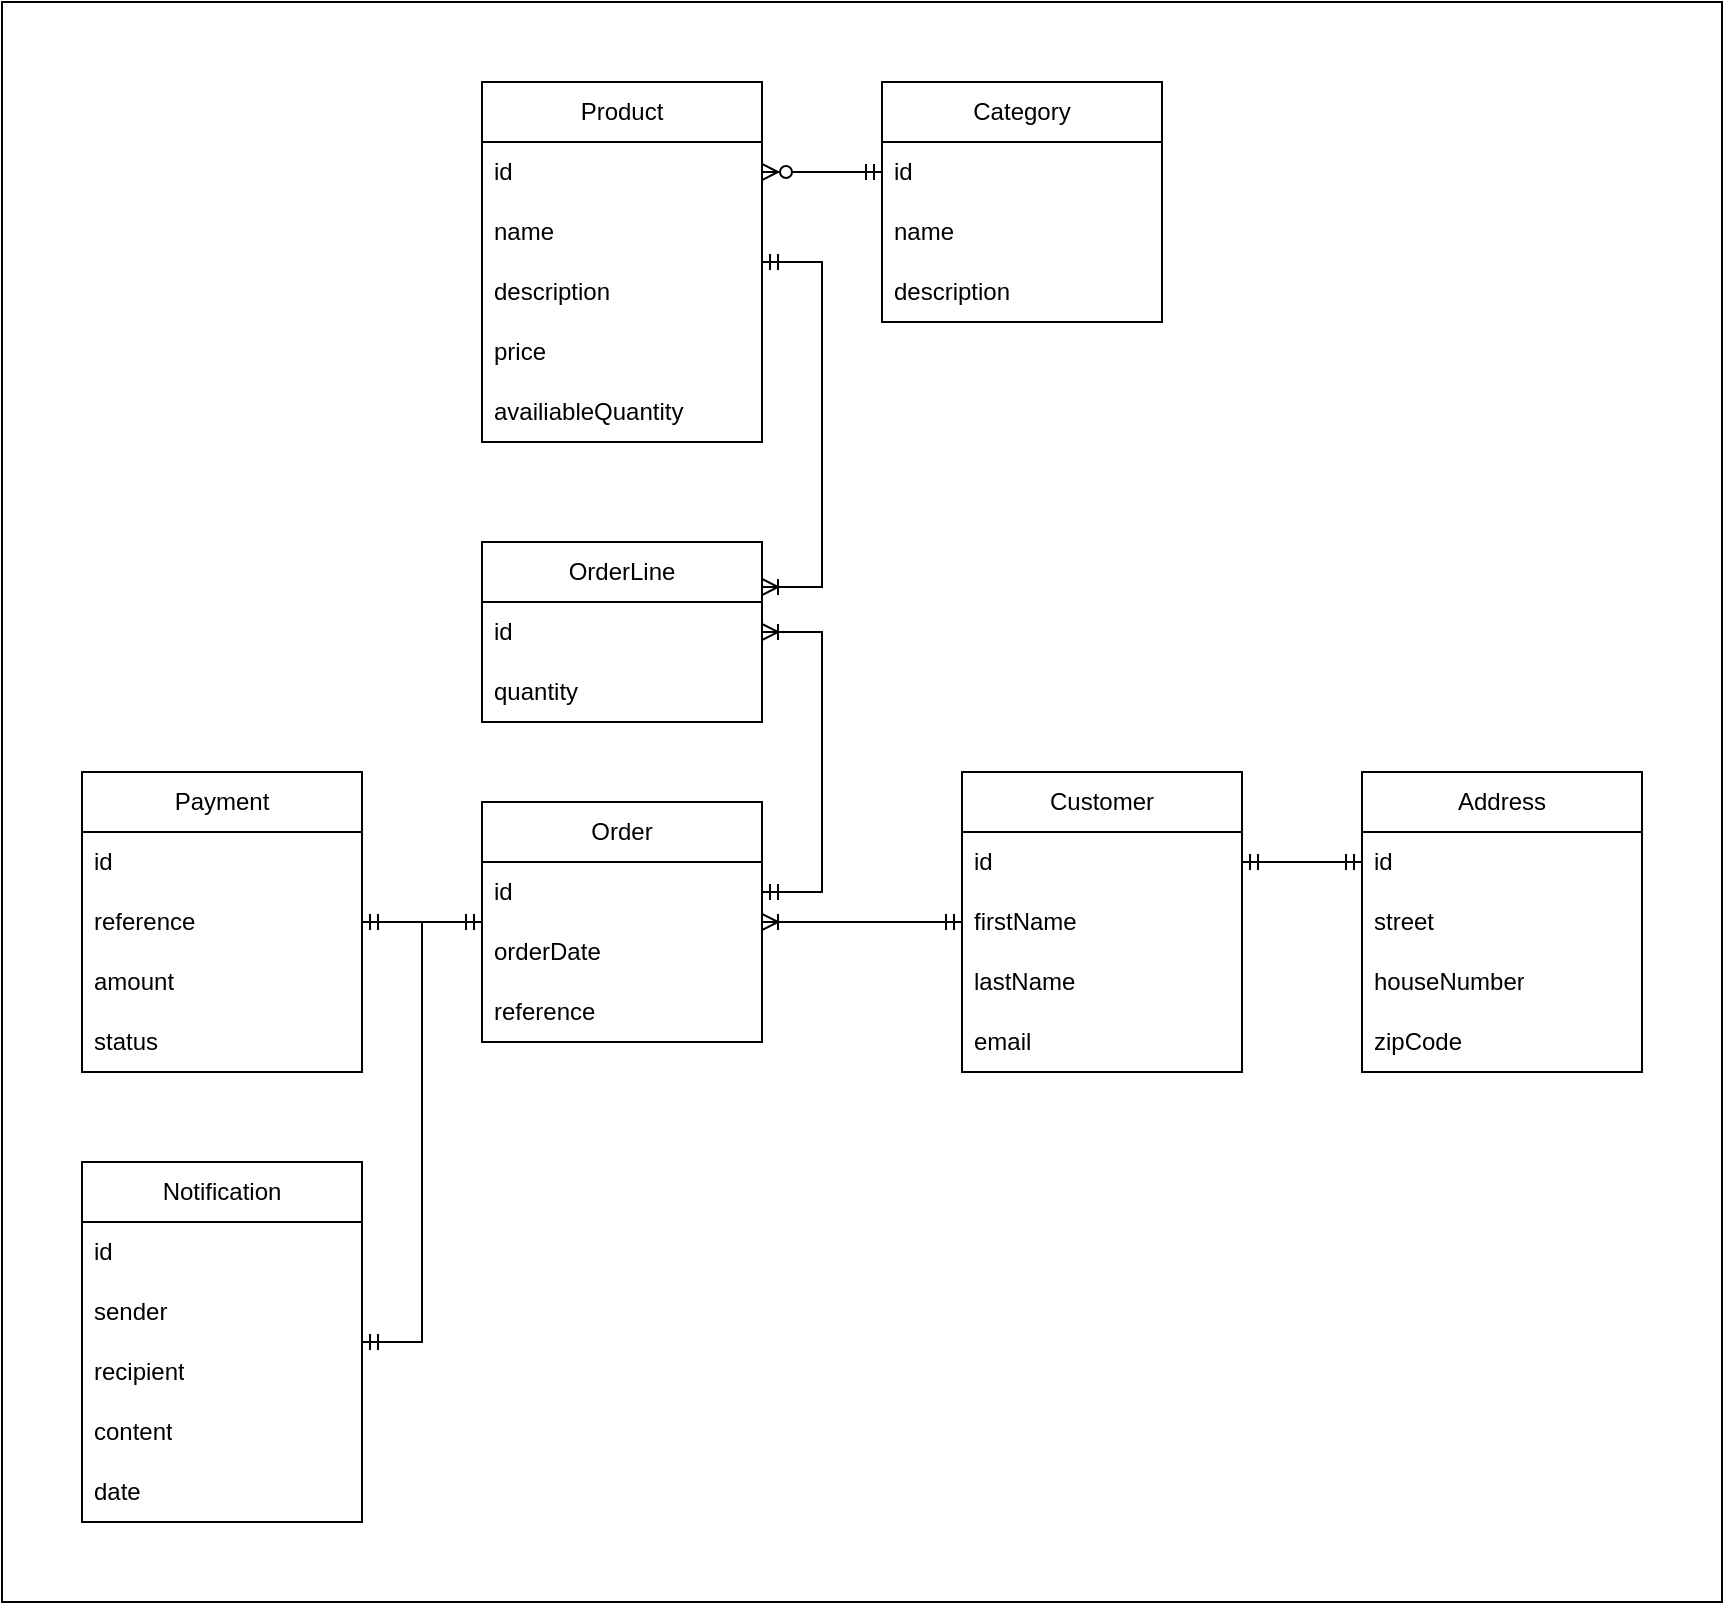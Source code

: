 <mxfile version="28.2.5">
  <diagram id="C5RBs43oDa-KdzZeNtuy" name="Page-1">
    <mxGraphModel dx="1042" dy="1736" grid="1" gridSize="10" guides="1" tooltips="1" connect="1" arrows="0" fold="1" page="1" pageScale="1" pageWidth="827" pageHeight="1169" math="0" shadow="0">
      <root>
        <mxCell id="WIyWlLk6GJQsqaUBKTNV-0" />
        <mxCell id="WIyWlLk6GJQsqaUBKTNV-1" parent="WIyWlLk6GJQsqaUBKTNV-0" />
        <mxCell id="E7FzZD4SSN9HalNXoU98-55" value="" style="rounded=0;whiteSpace=wrap;html=1;" vertex="1" parent="WIyWlLk6GJQsqaUBKTNV-1">
          <mxGeometry y="-200" width="860" height="800" as="geometry" />
        </mxCell>
        <mxCell id="E7FzZD4SSN9HalNXoU98-0" value="Customer" style="swimlane;fontStyle=0;childLayout=stackLayout;horizontal=1;startSize=30;horizontalStack=0;resizeParent=1;resizeParentMax=0;resizeLast=0;collapsible=1;marginBottom=0;whiteSpace=wrap;html=1;labelBackgroundColor=none;" vertex="1" parent="WIyWlLk6GJQsqaUBKTNV-1">
          <mxGeometry x="480" y="185" width="140" height="150" as="geometry" />
        </mxCell>
        <mxCell id="E7FzZD4SSN9HalNXoU98-1" value="id" style="text;strokeColor=none;fillColor=none;align=left;verticalAlign=middle;spacingLeft=4;spacingRight=4;overflow=hidden;points=[[0,0.5],[1,0.5]];portConstraint=eastwest;rotatable=0;whiteSpace=wrap;html=1;labelBackgroundColor=none;" vertex="1" parent="E7FzZD4SSN9HalNXoU98-0">
          <mxGeometry y="30" width="140" height="30" as="geometry" />
        </mxCell>
        <mxCell id="E7FzZD4SSN9HalNXoU98-2" value="firstName" style="text;strokeColor=none;fillColor=none;align=left;verticalAlign=middle;spacingLeft=4;spacingRight=4;overflow=hidden;points=[[0,0.5],[1,0.5]];portConstraint=eastwest;rotatable=0;whiteSpace=wrap;html=1;labelBackgroundColor=none;" vertex="1" parent="E7FzZD4SSN9HalNXoU98-0">
          <mxGeometry y="60" width="140" height="30" as="geometry" />
        </mxCell>
        <mxCell id="E7FzZD4SSN9HalNXoU98-6" value="lastName" style="text;strokeColor=none;fillColor=none;align=left;verticalAlign=middle;spacingLeft=4;spacingRight=4;overflow=hidden;points=[[0,0.5],[1,0.5]];portConstraint=eastwest;rotatable=0;whiteSpace=wrap;html=1;labelBackgroundColor=none;" vertex="1" parent="E7FzZD4SSN9HalNXoU98-0">
          <mxGeometry y="90" width="140" height="30" as="geometry" />
        </mxCell>
        <mxCell id="E7FzZD4SSN9HalNXoU98-3" value="email" style="text;strokeColor=none;fillColor=none;align=left;verticalAlign=middle;spacingLeft=4;spacingRight=4;overflow=hidden;points=[[0,0.5],[1,0.5]];portConstraint=eastwest;rotatable=0;whiteSpace=wrap;html=1;labelBackgroundColor=none;" vertex="1" parent="E7FzZD4SSN9HalNXoU98-0">
          <mxGeometry y="120" width="140" height="30" as="geometry" />
        </mxCell>
        <mxCell id="E7FzZD4SSN9HalNXoU98-7" value="Address" style="swimlane;fontStyle=0;childLayout=stackLayout;horizontal=1;startSize=30;horizontalStack=0;resizeParent=1;resizeParentMax=0;resizeLast=0;collapsible=1;marginBottom=0;whiteSpace=wrap;html=1;labelBackgroundColor=none;" vertex="1" parent="WIyWlLk6GJQsqaUBKTNV-1">
          <mxGeometry x="680" y="185" width="140" height="150" as="geometry" />
        </mxCell>
        <mxCell id="E7FzZD4SSN9HalNXoU98-8" value="id" style="text;strokeColor=none;fillColor=none;align=left;verticalAlign=middle;spacingLeft=4;spacingRight=4;overflow=hidden;points=[[0,0.5],[1,0.5]];portConstraint=eastwest;rotatable=0;whiteSpace=wrap;html=1;labelBackgroundColor=none;" vertex="1" parent="E7FzZD4SSN9HalNXoU98-7">
          <mxGeometry y="30" width="140" height="30" as="geometry" />
        </mxCell>
        <mxCell id="E7FzZD4SSN9HalNXoU98-9" value="street&lt;span style=&quot;white-space: pre;&quot;&gt;&#x9;&lt;/span&gt;" style="text;strokeColor=none;fillColor=none;align=left;verticalAlign=middle;spacingLeft=4;spacingRight=4;overflow=hidden;points=[[0,0.5],[1,0.5]];portConstraint=eastwest;rotatable=0;whiteSpace=wrap;html=1;labelBackgroundColor=none;" vertex="1" parent="E7FzZD4SSN9HalNXoU98-7">
          <mxGeometry y="60" width="140" height="30" as="geometry" />
        </mxCell>
        <mxCell id="E7FzZD4SSN9HalNXoU98-10" value="houseNumber" style="text;strokeColor=none;fillColor=none;align=left;verticalAlign=middle;spacingLeft=4;spacingRight=4;overflow=hidden;points=[[0,0.5],[1,0.5]];portConstraint=eastwest;rotatable=0;whiteSpace=wrap;html=1;labelBackgroundColor=none;" vertex="1" parent="E7FzZD4SSN9HalNXoU98-7">
          <mxGeometry y="90" width="140" height="30" as="geometry" />
        </mxCell>
        <mxCell id="E7FzZD4SSN9HalNXoU98-11" value="zipCode" style="text;strokeColor=none;fillColor=none;align=left;verticalAlign=middle;spacingLeft=4;spacingRight=4;overflow=hidden;points=[[0,0.5],[1,0.5]];portConstraint=eastwest;rotatable=0;whiteSpace=wrap;html=1;labelBackgroundColor=none;" vertex="1" parent="E7FzZD4SSN9HalNXoU98-7">
          <mxGeometry y="120" width="140" height="30" as="geometry" />
        </mxCell>
        <mxCell id="E7FzZD4SSN9HalNXoU98-12" value="" style="edgeStyle=entityRelationEdgeStyle;fontSize=12;html=1;endArrow=ERmandOne;startArrow=ERmandOne;rounded=0;entryX=0;entryY=0.5;entryDx=0;entryDy=0;exitX=1;exitY=0.5;exitDx=0;exitDy=0;labelBackgroundColor=none;fontColor=default;" edge="1" parent="WIyWlLk6GJQsqaUBKTNV-1" source="E7FzZD4SSN9HalNXoU98-1" target="E7FzZD4SSN9HalNXoU98-8">
          <mxGeometry width="100" height="100" relative="1" as="geometry">
            <mxPoint x="360" y="365" as="sourcePoint" />
            <mxPoint x="460" y="265" as="targetPoint" />
          </mxGeometry>
        </mxCell>
        <mxCell id="E7FzZD4SSN9HalNXoU98-13" value="Product" style="swimlane;fontStyle=0;childLayout=stackLayout;horizontal=1;startSize=30;horizontalStack=0;resizeParent=1;resizeParentMax=0;resizeLast=0;collapsible=1;marginBottom=0;whiteSpace=wrap;html=1;labelBackgroundColor=none;" vertex="1" parent="WIyWlLk6GJQsqaUBKTNV-1">
          <mxGeometry x="240" y="-160" width="140" height="180" as="geometry" />
        </mxCell>
        <mxCell id="E7FzZD4SSN9HalNXoU98-14" value="id" style="text;strokeColor=none;fillColor=none;align=left;verticalAlign=middle;spacingLeft=4;spacingRight=4;overflow=hidden;points=[[0,0.5],[1,0.5]];portConstraint=eastwest;rotatable=0;whiteSpace=wrap;html=1;labelBackgroundColor=none;" vertex="1" parent="E7FzZD4SSN9HalNXoU98-13">
          <mxGeometry y="30" width="140" height="30" as="geometry" />
        </mxCell>
        <mxCell id="E7FzZD4SSN9HalNXoU98-15" value="name" style="text;strokeColor=none;fillColor=none;align=left;verticalAlign=middle;spacingLeft=4;spacingRight=4;overflow=hidden;points=[[0,0.5],[1,0.5]];portConstraint=eastwest;rotatable=0;whiteSpace=wrap;html=1;labelBackgroundColor=none;" vertex="1" parent="E7FzZD4SSN9HalNXoU98-13">
          <mxGeometry y="60" width="140" height="30" as="geometry" />
        </mxCell>
        <mxCell id="E7FzZD4SSN9HalNXoU98-16" value="description" style="text;strokeColor=none;fillColor=none;align=left;verticalAlign=middle;spacingLeft=4;spacingRight=4;overflow=hidden;points=[[0,0.5],[1,0.5]];portConstraint=eastwest;rotatable=0;whiteSpace=wrap;html=1;labelBackgroundColor=none;" vertex="1" parent="E7FzZD4SSN9HalNXoU98-13">
          <mxGeometry y="90" width="140" height="30" as="geometry" />
        </mxCell>
        <mxCell id="E7FzZD4SSN9HalNXoU98-23" value="price" style="text;strokeColor=none;fillColor=none;align=left;verticalAlign=middle;spacingLeft=4;spacingRight=4;overflow=hidden;points=[[0,0.5],[1,0.5]];portConstraint=eastwest;rotatable=0;whiteSpace=wrap;html=1;labelBackgroundColor=none;" vertex="1" parent="E7FzZD4SSN9HalNXoU98-13">
          <mxGeometry y="120" width="140" height="30" as="geometry" />
        </mxCell>
        <mxCell id="E7FzZD4SSN9HalNXoU98-17" value="availiableQuantity" style="text;strokeColor=none;fillColor=none;align=left;verticalAlign=middle;spacingLeft=4;spacingRight=4;overflow=hidden;points=[[0,0.5],[1,0.5]];portConstraint=eastwest;rotatable=0;whiteSpace=wrap;html=1;labelBackgroundColor=none;" vertex="1" parent="E7FzZD4SSN9HalNXoU98-13">
          <mxGeometry y="150" width="140" height="30" as="geometry" />
        </mxCell>
        <mxCell id="E7FzZD4SSN9HalNXoU98-18" value="Category" style="swimlane;fontStyle=0;childLayout=stackLayout;horizontal=1;startSize=30;horizontalStack=0;resizeParent=1;resizeParentMax=0;resizeLast=0;collapsible=1;marginBottom=0;whiteSpace=wrap;html=1;labelBackgroundColor=none;" vertex="1" parent="WIyWlLk6GJQsqaUBKTNV-1">
          <mxGeometry x="440" y="-160" width="140" height="120" as="geometry" />
        </mxCell>
        <mxCell id="E7FzZD4SSN9HalNXoU98-19" value="id" style="text;strokeColor=none;fillColor=none;align=left;verticalAlign=middle;spacingLeft=4;spacingRight=4;overflow=hidden;points=[[0,0.5],[1,0.5]];portConstraint=eastwest;rotatable=0;whiteSpace=wrap;html=1;labelBackgroundColor=none;" vertex="1" parent="E7FzZD4SSN9HalNXoU98-18">
          <mxGeometry y="30" width="140" height="30" as="geometry" />
        </mxCell>
        <mxCell id="E7FzZD4SSN9HalNXoU98-20" value="name" style="text;strokeColor=none;fillColor=none;align=left;verticalAlign=middle;spacingLeft=4;spacingRight=4;overflow=hidden;points=[[0,0.5],[1,0.5]];portConstraint=eastwest;rotatable=0;whiteSpace=wrap;html=1;labelBackgroundColor=none;" vertex="1" parent="E7FzZD4SSN9HalNXoU98-18">
          <mxGeometry y="60" width="140" height="30" as="geometry" />
        </mxCell>
        <mxCell id="E7FzZD4SSN9HalNXoU98-21" value="description" style="text;strokeColor=none;fillColor=none;align=left;verticalAlign=middle;spacingLeft=4;spacingRight=4;overflow=hidden;points=[[0,0.5],[1,0.5]];portConstraint=eastwest;rotatable=0;whiteSpace=wrap;html=1;labelBackgroundColor=none;" vertex="1" parent="E7FzZD4SSN9HalNXoU98-18">
          <mxGeometry y="90" width="140" height="30" as="geometry" />
        </mxCell>
        <mxCell id="E7FzZD4SSN9HalNXoU98-24" value="OrderLine" style="swimlane;fontStyle=0;childLayout=stackLayout;horizontal=1;startSize=30;horizontalStack=0;resizeParent=1;resizeParentMax=0;resizeLast=0;collapsible=1;marginBottom=0;whiteSpace=wrap;html=1;labelBackgroundColor=none;" vertex="1" parent="WIyWlLk6GJQsqaUBKTNV-1">
          <mxGeometry x="240" y="70" width="140" height="90" as="geometry" />
        </mxCell>
        <mxCell id="E7FzZD4SSN9HalNXoU98-25" value="id" style="text;strokeColor=none;fillColor=none;align=left;verticalAlign=middle;spacingLeft=4;spacingRight=4;overflow=hidden;points=[[0,0.5],[1,0.5]];portConstraint=eastwest;rotatable=0;whiteSpace=wrap;html=1;labelBackgroundColor=none;" vertex="1" parent="E7FzZD4SSN9HalNXoU98-24">
          <mxGeometry y="30" width="140" height="30" as="geometry" />
        </mxCell>
        <mxCell id="E7FzZD4SSN9HalNXoU98-26" value="quantity" style="text;strokeColor=none;fillColor=none;align=left;verticalAlign=middle;spacingLeft=4;spacingRight=4;overflow=hidden;points=[[0,0.5],[1,0.5]];portConstraint=eastwest;rotatable=0;whiteSpace=wrap;html=1;labelBackgroundColor=none;" vertex="1" parent="E7FzZD4SSN9HalNXoU98-24">
          <mxGeometry y="60" width="140" height="30" as="geometry" />
        </mxCell>
        <mxCell id="E7FzZD4SSN9HalNXoU98-29" value="Order" style="swimlane;fontStyle=0;childLayout=stackLayout;horizontal=1;startSize=30;horizontalStack=0;resizeParent=1;resizeParentMax=0;resizeLast=0;collapsible=1;marginBottom=0;whiteSpace=wrap;html=1;labelBackgroundColor=none;" vertex="1" parent="WIyWlLk6GJQsqaUBKTNV-1">
          <mxGeometry x="240" y="200" width="140" height="120" as="geometry" />
        </mxCell>
        <mxCell id="E7FzZD4SSN9HalNXoU98-30" value="id" style="text;strokeColor=none;fillColor=none;align=left;verticalAlign=middle;spacingLeft=4;spacingRight=4;overflow=hidden;points=[[0,0.5],[1,0.5]];portConstraint=eastwest;rotatable=0;whiteSpace=wrap;html=1;labelBackgroundColor=none;" vertex="1" parent="E7FzZD4SSN9HalNXoU98-29">
          <mxGeometry y="30" width="140" height="30" as="geometry" />
        </mxCell>
        <mxCell id="E7FzZD4SSN9HalNXoU98-32" value="orderDate" style="text;strokeColor=none;fillColor=none;align=left;verticalAlign=middle;spacingLeft=4;spacingRight=4;overflow=hidden;points=[[0,0.5],[1,0.5]];portConstraint=eastwest;rotatable=0;whiteSpace=wrap;html=1;labelBackgroundColor=none;" vertex="1" parent="E7FzZD4SSN9HalNXoU98-29">
          <mxGeometry y="60" width="140" height="30" as="geometry" />
        </mxCell>
        <mxCell id="E7FzZD4SSN9HalNXoU98-31" value="reference" style="text;strokeColor=none;fillColor=none;align=left;verticalAlign=middle;spacingLeft=4;spacingRight=4;overflow=hidden;points=[[0,0.5],[1,0.5]];portConstraint=eastwest;rotatable=0;whiteSpace=wrap;html=1;labelBackgroundColor=none;" vertex="1" parent="E7FzZD4SSN9HalNXoU98-29">
          <mxGeometry y="90" width="140" height="30" as="geometry" />
        </mxCell>
        <mxCell id="E7FzZD4SSN9HalNXoU98-33" value="" style="edgeStyle=entityRelationEdgeStyle;fontSize=12;html=1;endArrow=ERzeroToMany;startArrow=ERmandOne;rounded=0;exitX=0;exitY=0.5;exitDx=0;exitDy=0;entryX=1;entryY=0.5;entryDx=0;entryDy=0;labelBackgroundColor=none;fontColor=default;" edge="1" parent="WIyWlLk6GJQsqaUBKTNV-1" source="E7FzZD4SSN9HalNXoU98-19" target="E7FzZD4SSN9HalNXoU98-14">
          <mxGeometry width="100" height="100" relative="1" as="geometry">
            <mxPoint x="360" y="150" as="sourcePoint" />
            <mxPoint x="460" y="50" as="targetPoint" />
          </mxGeometry>
        </mxCell>
        <mxCell id="E7FzZD4SSN9HalNXoU98-36" value="" style="edgeStyle=entityRelationEdgeStyle;fontSize=12;html=1;endArrow=ERoneToMany;startArrow=ERmandOne;rounded=0;jumpStyle=gap;curved=0;entryX=1;entryY=0.25;entryDx=0;entryDy=0;labelBackgroundColor=none;fontColor=default;" edge="1" parent="WIyWlLk6GJQsqaUBKTNV-1" source="E7FzZD4SSN9HalNXoU98-13" target="E7FzZD4SSN9HalNXoU98-24">
          <mxGeometry width="100" height="100" relative="1" as="geometry">
            <mxPoint x="180" y="-20" as="sourcePoint" />
            <mxPoint x="454.76" y="142.43" as="targetPoint" />
            <Array as="points">
              <mxPoint x="420" y="30" />
            </Array>
          </mxGeometry>
        </mxCell>
        <mxCell id="E7FzZD4SSN9HalNXoU98-37" value="" style="edgeStyle=entityRelationEdgeStyle;fontSize=12;html=1;endArrow=ERoneToMany;startArrow=ERmandOne;rounded=0;entryX=1;entryY=0.5;entryDx=0;entryDy=0;exitX=1;exitY=0.5;exitDx=0;exitDy=0;labelBackgroundColor=none;fontColor=default;" edge="1" parent="WIyWlLk6GJQsqaUBKTNV-1" source="E7FzZD4SSN9HalNXoU98-30" target="E7FzZD4SSN9HalNXoU98-25">
          <mxGeometry width="100" height="100" relative="1" as="geometry">
            <mxPoint x="440" y="120" as="sourcePoint" />
            <mxPoint x="460" y="50" as="targetPoint" />
            <Array as="points">
              <mxPoint x="200" y="180" />
            </Array>
          </mxGeometry>
        </mxCell>
        <mxCell id="E7FzZD4SSN9HalNXoU98-40" value="" style="edgeStyle=entityRelationEdgeStyle;fontSize=12;html=1;endArrow=ERoneToMany;startArrow=ERmandOne;rounded=0;" edge="1" parent="WIyWlLk6GJQsqaUBKTNV-1" source="E7FzZD4SSN9HalNXoU98-0" target="E7FzZD4SSN9HalNXoU98-29">
          <mxGeometry width="100" height="100" relative="1" as="geometry">
            <mxPoint x="250" y="150" as="sourcePoint" />
            <mxPoint x="350" y="50" as="targetPoint" />
          </mxGeometry>
        </mxCell>
        <mxCell id="E7FzZD4SSN9HalNXoU98-41" value="Payment" style="swimlane;fontStyle=0;childLayout=stackLayout;horizontal=1;startSize=30;horizontalStack=0;resizeParent=1;resizeParentMax=0;resizeLast=0;collapsible=1;marginBottom=0;whiteSpace=wrap;html=1;labelBackgroundColor=none;" vertex="1" parent="WIyWlLk6GJQsqaUBKTNV-1">
          <mxGeometry x="40" y="185" width="140" height="150" as="geometry" />
        </mxCell>
        <mxCell id="E7FzZD4SSN9HalNXoU98-42" value="id" style="text;strokeColor=none;fillColor=none;align=left;verticalAlign=middle;spacingLeft=4;spacingRight=4;overflow=hidden;points=[[0,0.5],[1,0.5]];portConstraint=eastwest;rotatable=0;whiteSpace=wrap;html=1;labelBackgroundColor=none;" vertex="1" parent="E7FzZD4SSN9HalNXoU98-41">
          <mxGeometry y="30" width="140" height="30" as="geometry" />
        </mxCell>
        <mxCell id="E7FzZD4SSN9HalNXoU98-43" value="reference" style="text;strokeColor=none;fillColor=none;align=left;verticalAlign=middle;spacingLeft=4;spacingRight=4;overflow=hidden;points=[[0,0.5],[1,0.5]];portConstraint=eastwest;rotatable=0;whiteSpace=wrap;html=1;labelBackgroundColor=none;" vertex="1" parent="E7FzZD4SSN9HalNXoU98-41">
          <mxGeometry y="60" width="140" height="30" as="geometry" />
        </mxCell>
        <mxCell id="E7FzZD4SSN9HalNXoU98-44" value="amount" style="text;strokeColor=none;fillColor=none;align=left;verticalAlign=middle;spacingLeft=4;spacingRight=4;overflow=hidden;points=[[0,0.5],[1,0.5]];portConstraint=eastwest;rotatable=0;whiteSpace=wrap;html=1;labelBackgroundColor=none;" vertex="1" parent="E7FzZD4SSN9HalNXoU98-41">
          <mxGeometry y="90" width="140" height="30" as="geometry" />
        </mxCell>
        <mxCell id="E7FzZD4SSN9HalNXoU98-45" value="status" style="text;strokeColor=none;fillColor=none;align=left;verticalAlign=middle;spacingLeft=4;spacingRight=4;overflow=hidden;points=[[0,0.5],[1,0.5]];portConstraint=eastwest;rotatable=0;whiteSpace=wrap;html=1;labelBackgroundColor=none;" vertex="1" parent="E7FzZD4SSN9HalNXoU98-41">
          <mxGeometry y="120" width="140" height="30" as="geometry" />
        </mxCell>
        <mxCell id="E7FzZD4SSN9HalNXoU98-46" value="" style="edgeStyle=entityRelationEdgeStyle;fontSize=12;html=1;endArrow=ERmandOne;startArrow=ERmandOne;rounded=0;" edge="1" parent="WIyWlLk6GJQsqaUBKTNV-1" source="E7FzZD4SSN9HalNXoU98-41" target="E7FzZD4SSN9HalNXoU98-29">
          <mxGeometry width="100" height="100" relative="1" as="geometry">
            <mxPoint x="300" y="350" as="sourcePoint" />
            <mxPoint x="400" y="250" as="targetPoint" />
          </mxGeometry>
        </mxCell>
        <mxCell id="E7FzZD4SSN9HalNXoU98-47" value="Notification" style="swimlane;fontStyle=0;childLayout=stackLayout;horizontal=1;startSize=30;horizontalStack=0;resizeParent=1;resizeParentMax=0;resizeLast=0;collapsible=1;marginBottom=0;whiteSpace=wrap;html=1;labelBackgroundColor=none;" vertex="1" parent="WIyWlLk6GJQsqaUBKTNV-1">
          <mxGeometry x="40" y="380" width="140" height="180" as="geometry" />
        </mxCell>
        <mxCell id="E7FzZD4SSN9HalNXoU98-48" value="id" style="text;strokeColor=none;fillColor=none;align=left;verticalAlign=middle;spacingLeft=4;spacingRight=4;overflow=hidden;points=[[0,0.5],[1,0.5]];portConstraint=eastwest;rotatable=0;whiteSpace=wrap;html=1;labelBackgroundColor=none;" vertex="1" parent="E7FzZD4SSN9HalNXoU98-47">
          <mxGeometry y="30" width="140" height="30" as="geometry" />
        </mxCell>
        <mxCell id="E7FzZD4SSN9HalNXoU98-49" value="sender" style="text;strokeColor=none;fillColor=none;align=left;verticalAlign=middle;spacingLeft=4;spacingRight=4;overflow=hidden;points=[[0,0.5],[1,0.5]];portConstraint=eastwest;rotatable=0;whiteSpace=wrap;html=1;labelBackgroundColor=none;" vertex="1" parent="E7FzZD4SSN9HalNXoU98-47">
          <mxGeometry y="60" width="140" height="30" as="geometry" />
        </mxCell>
        <mxCell id="E7FzZD4SSN9HalNXoU98-50" value="recipient" style="text;strokeColor=none;fillColor=none;align=left;verticalAlign=middle;spacingLeft=4;spacingRight=4;overflow=hidden;points=[[0,0.5],[1,0.5]];portConstraint=eastwest;rotatable=0;whiteSpace=wrap;html=1;labelBackgroundColor=none;" vertex="1" parent="E7FzZD4SSN9HalNXoU98-47">
          <mxGeometry y="90" width="140" height="30" as="geometry" />
        </mxCell>
        <mxCell id="E7FzZD4SSN9HalNXoU98-52" value="content" style="text;strokeColor=none;fillColor=none;align=left;verticalAlign=middle;spacingLeft=4;spacingRight=4;overflow=hidden;points=[[0,0.5],[1,0.5]];portConstraint=eastwest;rotatable=0;whiteSpace=wrap;html=1;labelBackgroundColor=none;" vertex="1" parent="E7FzZD4SSN9HalNXoU98-47">
          <mxGeometry y="120" width="140" height="30" as="geometry" />
        </mxCell>
        <mxCell id="E7FzZD4SSN9HalNXoU98-51" value="date" style="text;strokeColor=none;fillColor=none;align=left;verticalAlign=middle;spacingLeft=4;spacingRight=4;overflow=hidden;points=[[0,0.5],[1,0.5]];portConstraint=eastwest;rotatable=0;whiteSpace=wrap;html=1;labelBackgroundColor=none;" vertex="1" parent="E7FzZD4SSN9HalNXoU98-47">
          <mxGeometry y="150" width="140" height="30" as="geometry" />
        </mxCell>
        <mxCell id="E7FzZD4SSN9HalNXoU98-53" value="" style="edgeStyle=entityRelationEdgeStyle;fontSize=12;html=1;endArrow=ERmandOne;startArrow=ERmandOne;rounded=0;" edge="1" parent="WIyWlLk6GJQsqaUBKTNV-1" source="E7FzZD4SSN9HalNXoU98-47" target="E7FzZD4SSN9HalNXoU98-41">
          <mxGeometry width="100" height="100" relative="1" as="geometry">
            <mxPoint x="300" y="450" as="sourcePoint" />
            <mxPoint x="400" y="350" as="targetPoint" />
          </mxGeometry>
        </mxCell>
        <mxCell id="E7FzZD4SSN9HalNXoU98-54" value="" style="edgeStyle=entityRelationEdgeStyle;fontSize=12;html=1;endArrow=ERmandOne;startArrow=ERmandOne;rounded=0;" edge="1" parent="WIyWlLk6GJQsqaUBKTNV-1" source="E7FzZD4SSN9HalNXoU98-47" target="E7FzZD4SSN9HalNXoU98-29">
          <mxGeometry width="100" height="100" relative="1" as="geometry">
            <mxPoint x="300" y="450" as="sourcePoint" />
            <mxPoint x="400" y="350" as="targetPoint" />
          </mxGeometry>
        </mxCell>
      </root>
    </mxGraphModel>
  </diagram>
</mxfile>
